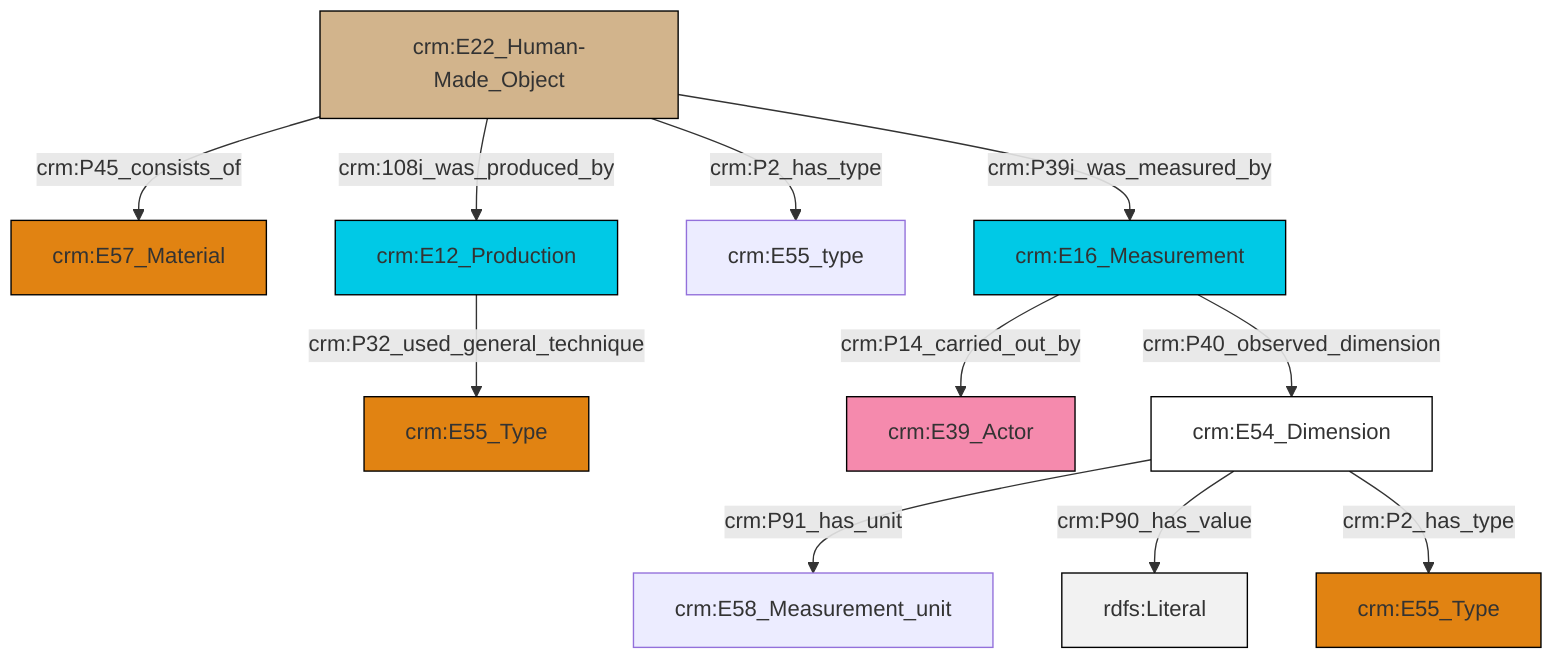 graph TD
classDef Literal fill:#f2f2f2,stroke:#000000;
classDef CRM_Entity fill:#FFFFFF,stroke:#000000;
classDef Temporal_Entity fill:#00C9E6, stroke:#000000;
classDef Type fill:#E18312, stroke:#000000;
classDef Time-Span fill:#2C9C91, stroke:#000000;
classDef Appellation fill:#FFEB7F, stroke:#000000;
classDef Place fill:#008836, stroke:#000000;
classDef Persistent_Item fill:#B266B2, stroke:#000000;
classDef Conceptual_Object fill:#FFD700, stroke:#000000;
classDef Physical_Thing fill:#D2B48C, stroke:#000000;
classDef Actor fill:#f58aad, stroke:#000000;
classDef PC_Classes fill:#4ce600, stroke:#000000;
classDef Multi fill:#cccccc,stroke:#000000;

0["crm:E22_Human-Made_Object"]:::Physical_Thing -->|crm:P45_consists_of| 6["crm:E57_Material"]:::Type
7["crm:E54_Dimension"]:::CRM_Entity -->|crm:P91_has_unit| 9["crm:E58_Measurement_unit"]:::Default
7["crm:E54_Dimension"]:::CRM_Entity -->|crm:P90_has_value| 10[rdfs:Literal]:::Literal
7["crm:E54_Dimension"]:::CRM_Entity -->|crm:P2_has_type| 2["crm:E55_Type"]:::Type
14["crm:E16_Measurement"]:::Temporal_Entity -->|crm:P14_carried_out_by| 15["crm:E39_Actor"]:::Actor
4["crm:E12_Production"]:::Temporal_Entity -->|crm:P32_used_general_technique| 12["crm:E55_Type"]:::Type
14["crm:E16_Measurement"]:::Temporal_Entity -->|crm:P40_observed_dimension| 7["crm:E54_Dimension"]:::CRM_Entity
0["crm:E22_Human-Made_Object"]:::Physical_Thing -->|crm:108i_was_produced_by| 4["crm:E12_Production"]:::Temporal_Entity
0["crm:E22_Human-Made_Object"]:::Physical_Thing -->|crm:P2_has_type| 17["crm:E55_type"]:::Default
0["crm:E22_Human-Made_Object"]:::Physical_Thing -->|crm:P39i_was_measured_by| 14["crm:E16_Measurement"]:::Temporal_Entity